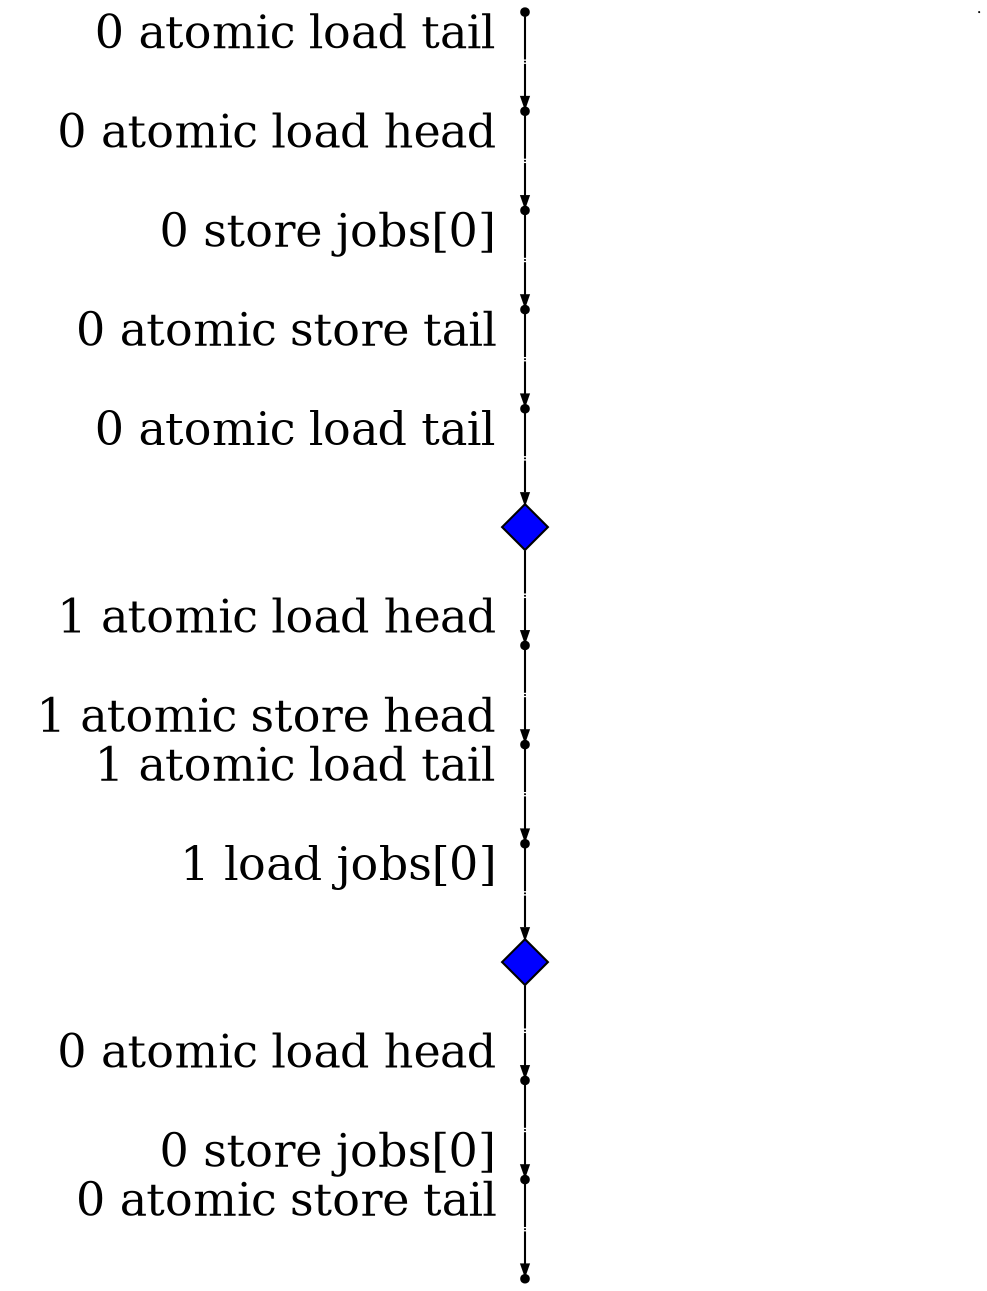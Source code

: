 digraph "" {
	graph [directed=True,
		dpi=300,
		forcelabels=True,
		nodesep=3,
		ordering=out,
		rankdir=TB,
		ranksep=0.3,
		"strict"=False
	];
	node [color=black,
		fillcolor=black,
		fixedsize=true,
		fontsize=22,
		height=.05,
		label="\N",
		shape=point,
		style=filled,
		width=.05
	];
	edge [arrowsize=0.5,
		color=black,
		fontname="Ubuntu Code",
		fontsize=22,
		penwidth=1,
		weight=100
	];
	s	 [label=""];
	"_instr_s.0"	 [width=0,
		xlabel="  0 atomic load tail  "];
	s -> "_instr_s.0"	 [dir=none];
	_instr_s	 [width=0];
	"s.0"	 [label=""];
	"_instr_s.0.0"	 [width=0,
		xlabel="  0 atomic load head  "];
	"s.0" -> "_instr_s.0.0"	 [dir=none];
	"_instr_s.0" -> "s.0";
	"s.0.0"	 [label=""];
	"_instr_s.0.0.0"	 [width=0,
		xlabel="  0 store jobs[0]  "];
	"s.0.0" -> "_instr_s.0.0.0"	 [dir=none];
	"_instr_s.0.0" -> "s.0.0";
	"s.0.0.0"	 [label=""];
	"_instr_s.0.0.0.0"	 [width=0,
		xlabel="  0 atomic store tail  "];
	"s.0.0.0" -> "_instr_s.0.0.0.0"	 [dir=none];
	"_instr_s.0.0.0" -> "s.0.0.0";
	"s.0.0.0.0"	 [label=""];
	"_instr_s.0.0.0.0.0"	 [width=0,
		xlabel="  0 atomic load tail  "];
	"s.0.0.0.0" -> "_instr_s.0.0.0.0.0"	 [dir=none];
	"_instr_s.0.0.0.0" -> "s.0.0.0.0";
	"s.0.0.0.0.0"	 [fillcolor=blue,
		height=0.3,
		label="",
		shape=diamond,
		width=0.3];
	"_instr_s.0.0.0.0.0.1"	 [width=0,
		xlabel="  1 atomic load head  "];
	"s.0.0.0.0.0" -> "_instr_s.0.0.0.0.0.1"	 [dir=none];
	"_instr_s.0.0.0.0.0" -> "s.0.0.0.0.0";
	"s.0.0.0.0.0.1"	 [label=""];
	"_instr_s.0.0.0.0.0.1.1"	 [width=0,
		xlabel="  1 atomic store head  "];
	"s.0.0.0.0.0.1" -> "_instr_s.0.0.0.0.0.1.1"	 [dir=none];
	"_instr_s.0.0.0.0.0.1" -> "s.0.0.0.0.0.1";
	"s.0.0.0.0.0.1.1"	 [label=""];
	"_instr_s.0.0.0.0.0.1.1.1"	 [width=0,
		xlabel="  1 atomic load tail  "];
	"s.0.0.0.0.0.1.1" -> "_instr_s.0.0.0.0.0.1.1.1"	 [dir=none];
	"_instr_s.0.0.0.0.0.1.1" -> "s.0.0.0.0.0.1.1";
	"s.0.0.0.0.0.1.1.1"	 [label=""];
	"_instr_s.0.0.0.0.0.1.1.1.1"	 [width=0,
		xlabel="  1 load jobs[0]  "];
	"s.0.0.0.0.0.1.1.1" -> "_instr_s.0.0.0.0.0.1.1.1.1"	 [dir=none];
	"_instr_s.0.0.0.0.0.1.1.1" -> "s.0.0.0.0.0.1.1.1";
	"s.0.0.0.0.0.1.1.1.1"	 [fillcolor=blue,
		height=0.3,
		label="",
		shape=diamond,
		width=0.3];
	"_instr_s.0.0.0.0.0.1.1.1.1.0"	 [width=0,
		xlabel="  0 atomic load head  "];
	"s.0.0.0.0.0.1.1.1.1" -> "_instr_s.0.0.0.0.0.1.1.1.1.0"	 [dir=none];
	"_instr_s.0.0.0.0.0.1.1.1.1" -> "s.0.0.0.0.0.1.1.1.1";
	"s.0.0.0.0.0.1.1.1.1.0"	 [label=""];
	"_instr_s.0.0.0.0.0.1.1.1.1.0.0"	 [width=0,
		xlabel="  0 store jobs[0]  "];
	"s.0.0.0.0.0.1.1.1.1.0" -> "_instr_s.0.0.0.0.0.1.1.1.1.0.0"	 [dir=none];
	"_instr_s.0.0.0.0.0.1.1.1.1.0" -> "s.0.0.0.0.0.1.1.1.1.0";
	"s.0.0.0.0.0.1.1.1.1.0.0"	 [label=""];
	"_instr_s.0.0.0.0.0.1.1.1.1.0.0.0"	 [width=0,
		xlabel="  0 atomic store tail  "];
	"s.0.0.0.0.0.1.1.1.1.0.0" -> "_instr_s.0.0.0.0.0.1.1.1.1.0.0.0"	 [dir=none];
	"_instr_s.0.0.0.0.0.1.1.1.1.0.0" -> "s.0.0.0.0.0.1.1.1.1.0.0";
	"s.0.0.0.0.0.1.1.1.1.0.0.0"	 [label=""];
	"_instr_s.0.0.0.0.0.1.1.1.1.0.0.0" -> "s.0.0.0.0.0.1.1.1.1.0.0.0";
}
